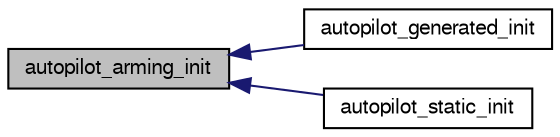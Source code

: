 digraph "autopilot_arming_init"
{
  edge [fontname="FreeSans",fontsize="10",labelfontname="FreeSans",labelfontsize="10"];
  node [fontname="FreeSans",fontsize="10",shape=record];
  rankdir="LR";
  Node1 [label="autopilot_arming_init",height=0.2,width=0.4,color="black", fillcolor="grey75", style="filled", fontcolor="black"];
  Node1 -> Node2 [dir="back",color="midnightblue",fontsize="10",style="solid",fontname="FreeSans"];
  Node2 [label="autopilot_generated_init",height=0.2,width=0.4,color="black", fillcolor="white", style="filled",URL="$rotorcraft_2autopilot__generated_8c.html#a6a545a575906e265b766ad17989a81bc"];
  Node1 -> Node3 [dir="back",color="midnightblue",fontsize="10",style="solid",fontname="FreeSans"];
  Node3 [label="autopilot_static_init",height=0.2,width=0.4,color="black", fillcolor="white", style="filled",URL="$rotorcraft_2autopilot__static_8c.html#a5d8bb91f4e3f32d4ef18ca56b5f38d24",tooltip="Static autopilot functions. "];
}
